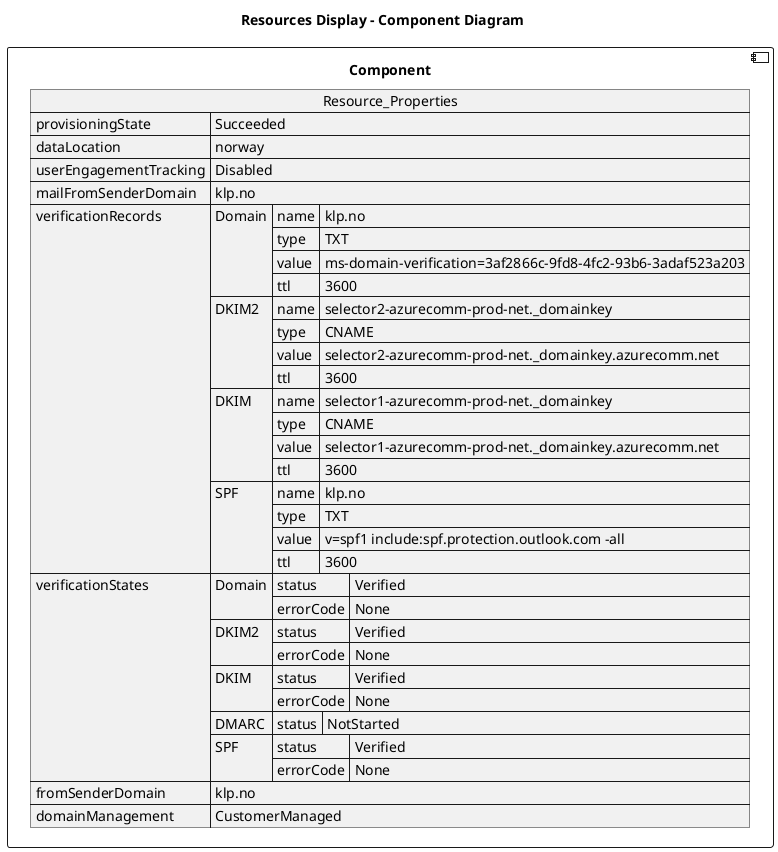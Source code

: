 @startuml

title Resources Display - Component Diagram

component Component {

json  Resource_Properties {
  "provisioningState": "Succeeded",
  "dataLocation": "norway",
  "userEngagementTracking": "Disabled",
  "mailFromSenderDomain": "klp.no",
  "verificationRecords": {
    "Domain": {
      "name": "klp.no",
      "type": "TXT",
      "value": "ms-domain-verification=3af2866c-9fd8-4fc2-93b6-3adaf523a203",
      "ttl": 3600
    },
    "DKIM2": {
      "name": "selector2-azurecomm-prod-net._domainkey",
      "type": "CNAME",
      "value": "selector2-azurecomm-prod-net._domainkey.azurecomm.net",
      "ttl": 3600
    },
    "DKIM": {
      "name": "selector1-azurecomm-prod-net._domainkey",
      "type": "CNAME",
      "value": "selector1-azurecomm-prod-net._domainkey.azurecomm.net",
      "ttl": 3600
    },
    "SPF": {
      "name": "klp.no",
      "type": "TXT",
      "value": "v=spf1 include:spf.protection.outlook.com -all",
      "ttl": 3600
    }
  },
  "verificationStates": {
    "Domain": {
      "status": "Verified",
      "errorCode": "None"
    },
    "DKIM2": {
      "status": "Verified",
      "errorCode": "None"
    },
    "DKIM": {
      "status": "Verified",
      "errorCode": "None"
    },
    "DMARC": {
      "status": "NotStarted"
    },
    "SPF": {
      "status": "Verified",
      "errorCode": "None"
    }
  },
  "fromSenderDomain": "klp.no",
  "domainManagement": "CustomerManaged"
}
}
@enduml
